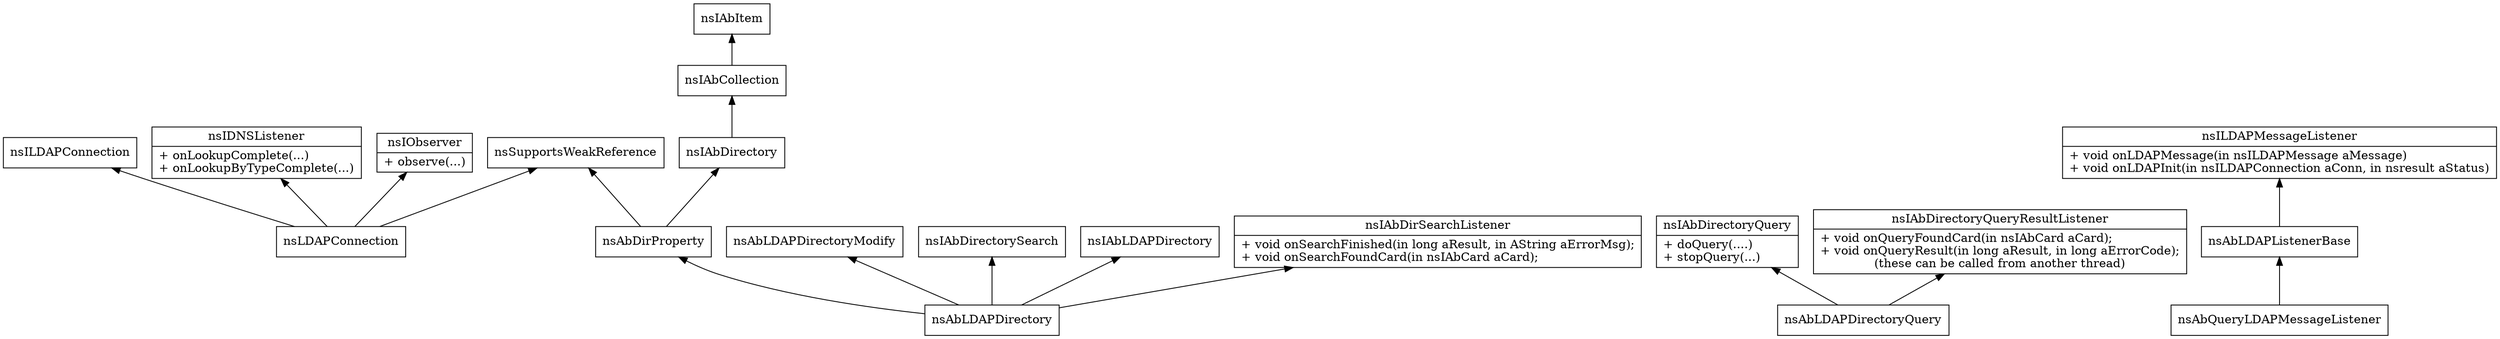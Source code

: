 // dot -Tpng -o/tmp/foo.png ab_ldap.gv

// partial map of addressbook/ldap stuff

digraph G {
  rankdir="BT";
  node [ shape = "record" ]

  nsIAbDirectory -> nsIAbCollection;

  nsIAbCollection -> nsIAbItem;

  nsAbDirProperty -> nsIAbDirectory, nsSupportsWeakReference;

  nsAbLDAPDirectory -> nsAbDirProperty,
                     nsAbLDAPDirectoryModify,
                     nsIAbDirectorySearch,
                     nsIAbLDAPDirectory,
                     nsIAbDirSearchListener;

  nsAbLDAPDirectoryQuery -> nsIAbDirectoryQuery,
                            nsIAbDirectoryQueryResultListener;

  nsAbQueryLDAPMessageListener -> nsAbLDAPListenerBase;

  nsAbLDAPListenerBase -> nsILDAPMessageListener;

  nsLDAPConnection -> nsILDAPConnection,
                      nsSupportsWeakReference,
                      nsIDNSListener,
                      nsIObserver;



  nsIAbDirSearchListener [
    label = "{nsIAbDirSearchListener|" +
      "+ void onSearchFinished(in long aResult, in AString aErrorMsg);\l" +
      "+ void onSearchFoundCard(in nsIAbCard aCard);\l}"
  ]

  nsIAbDirectoryQuery [
    label = "{nsIAbDirectoryQuery|" +
      "+ doQuery(....)\l" +
      "+ stopQuery(...)\l}";
  ]

  nsIAbDirectoryQueryResultListener [
    label = "{nsIAbDirectoryQueryResultListener|" +
      "+ void onQueryFoundCard(in nsIAbCard aCard);\l" +
      "+ void onQueryResult(in long aResult, in long aErrorCode);\l" +
      "(these can be called from another thread)}";
  ]

  nsILDAPMessageListener [
    label = "{nsILDAPMessageListener|" +
      "+ void onLDAPMessage(in nsILDAPMessage aMessage)\l" +
      "+ void onLDAPInit(in nsILDAPConnection aConn, in nsresult aStatus)\l}"
  ]

  nsIDNSListener [
    label = "{nsIDNSListener|" +
      "+ onLookupComplete(...)\l" +
      "+ onLookupByTypeComplete(...)\l}"
  ]

  nsIObserver [
    label = "{nsIObserver|" +
      "+ observe(...)\l}"
  ]

}
